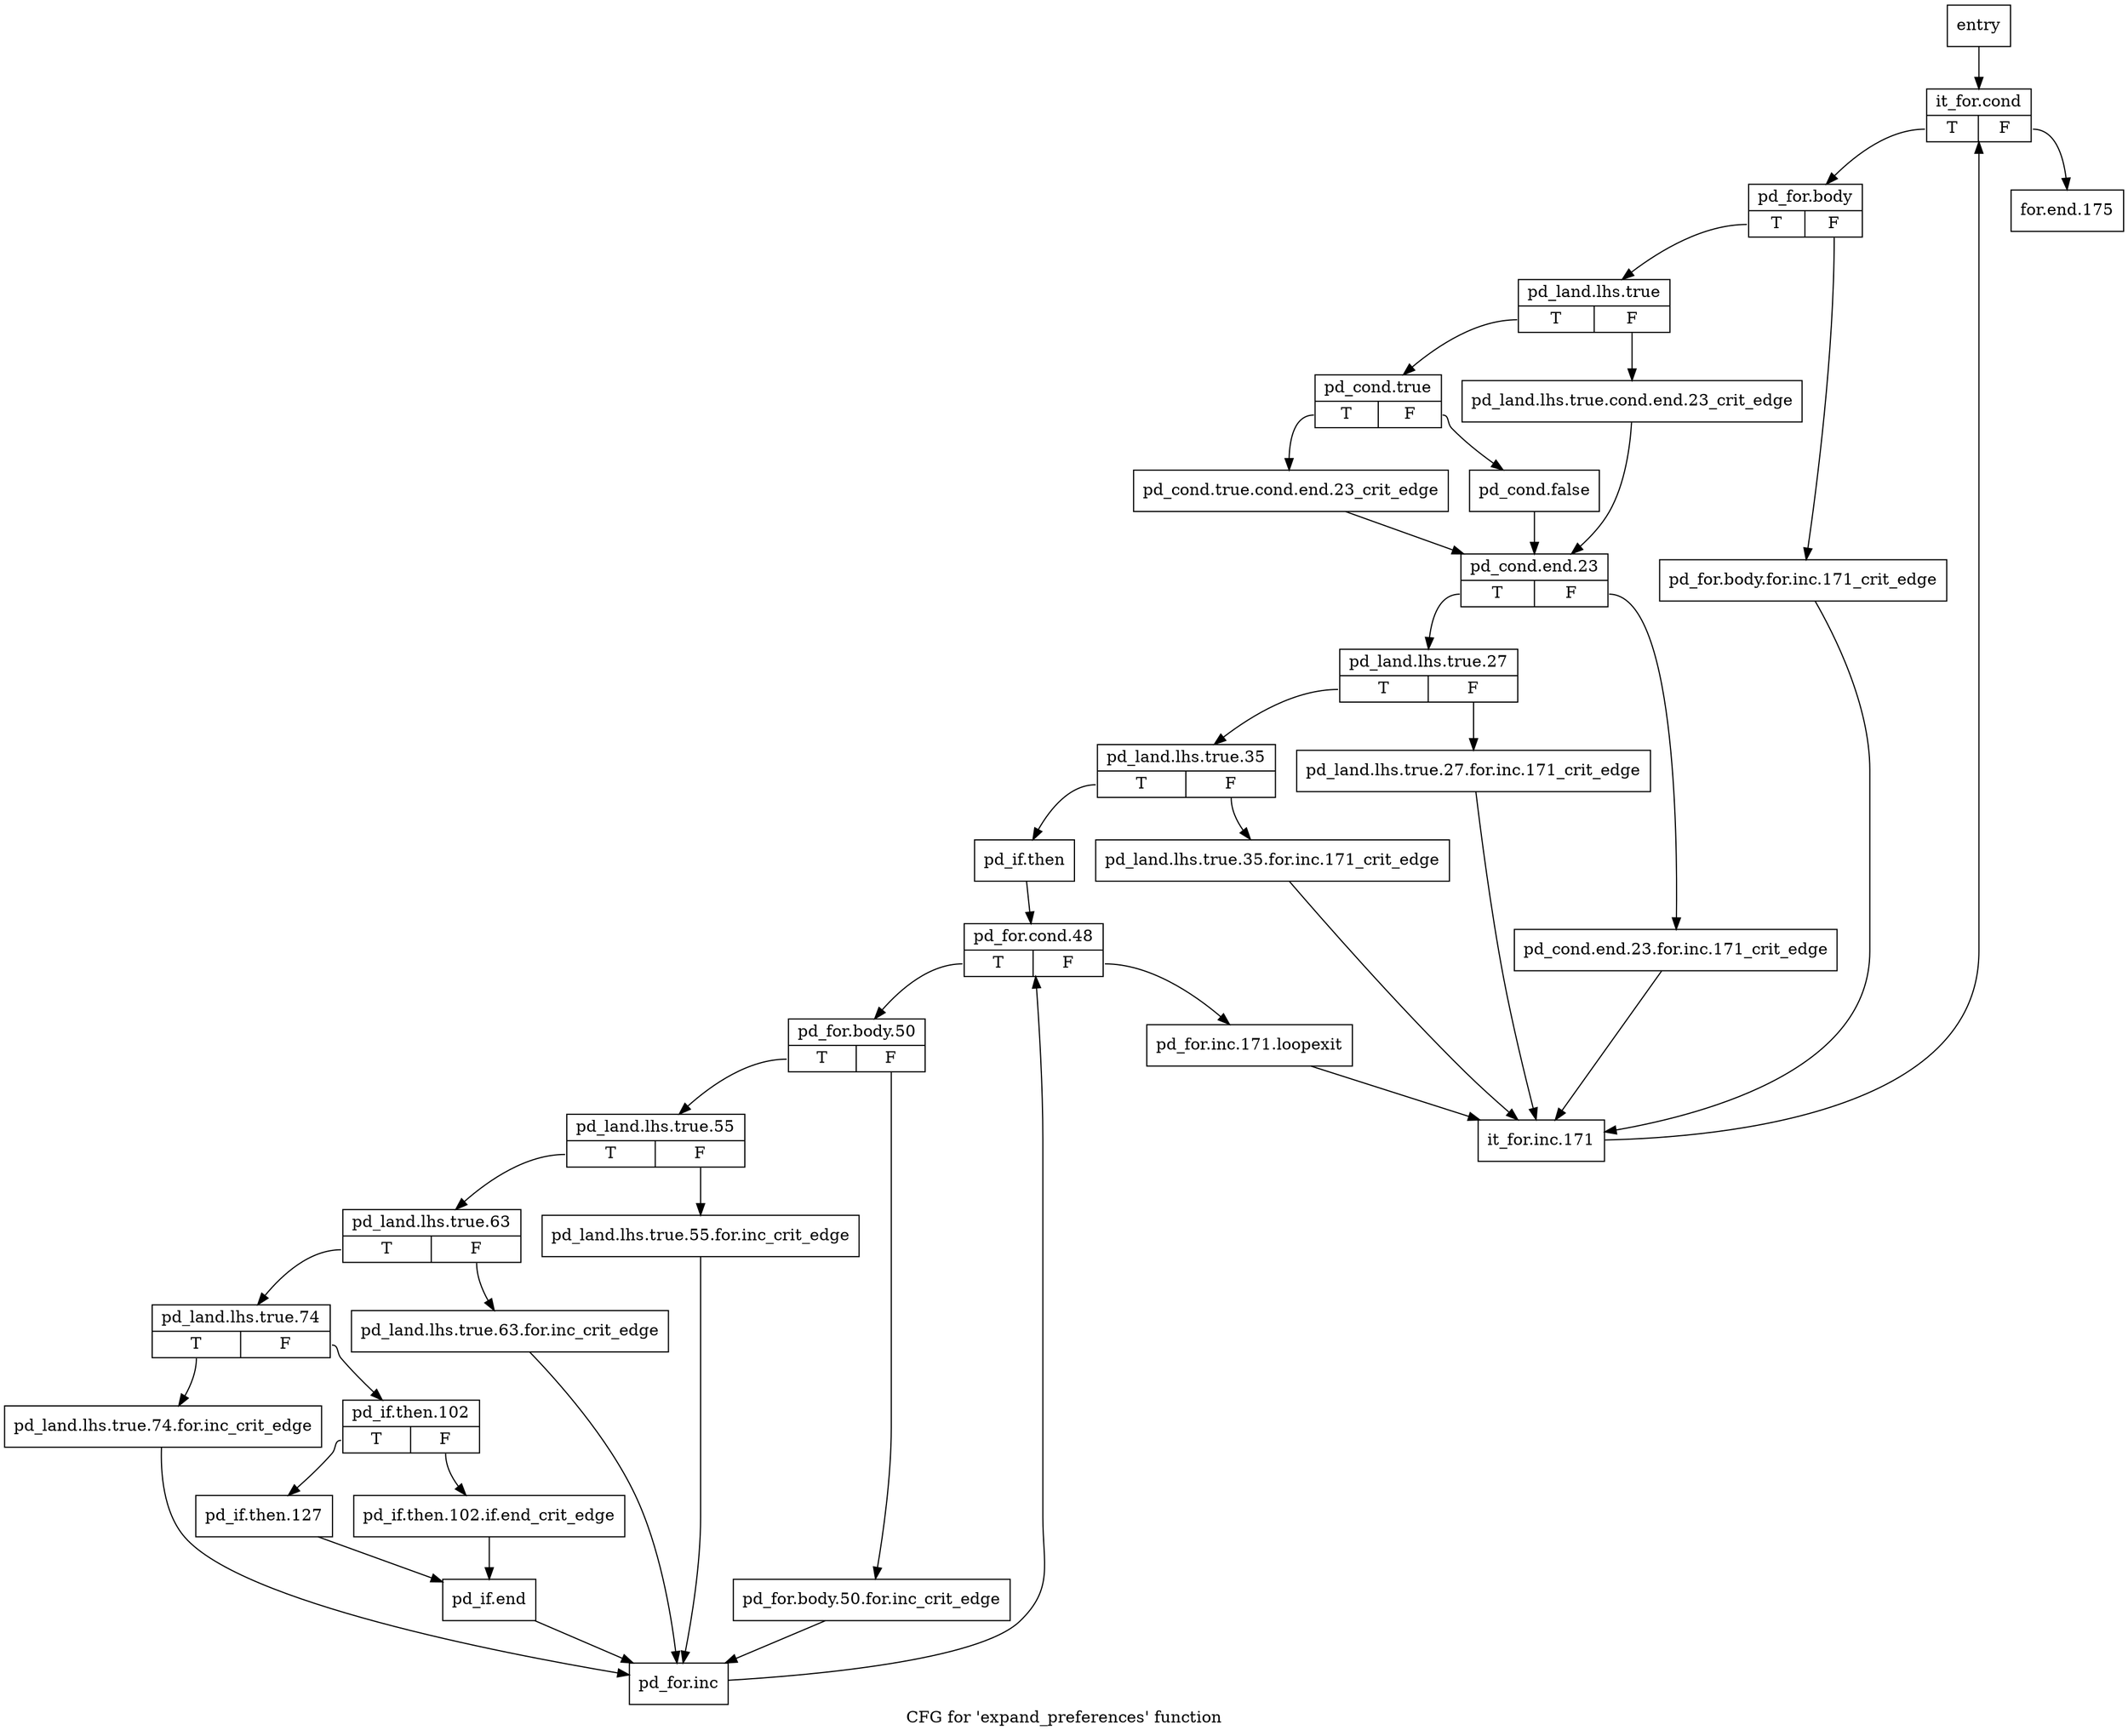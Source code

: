 digraph "CFG for 'expand_preferences' function" {
	label="CFG for 'expand_preferences' function";

	Node0x4fb0540 [shape=record,label="{entry}"];
	Node0x4fb0540 -> Node0x4fb0590;
	Node0x4fb0590 [shape=record,label="{it_for.cond|{<s0>T|<s1>F}}"];
	Node0x4fb0590:s0 -> Node0x4fb05e0;
	Node0x4fb0590:s1 -> Node0x4fb0f40;
	Node0x4fb05e0 [shape=record,label="{pd_for.body|{<s0>T|<s1>F}}"];
	Node0x4fb05e0:s0 -> Node0x4fb0680;
	Node0x4fb05e0:s1 -> Node0x4fb0630;
	Node0x4fb0630 [shape=record,label="{pd_for.body.for.inc.171_crit_edge}"];
	Node0x4fb0630 -> Node0x4fb0ef0;
	Node0x4fb0680 [shape=record,label="{pd_land.lhs.true|{<s0>T|<s1>F}}"];
	Node0x4fb0680:s0 -> Node0x4fb0720;
	Node0x4fb0680:s1 -> Node0x4fb06d0;
	Node0x4fb06d0 [shape=record,label="{pd_land.lhs.true.cond.end.23_crit_edge}"];
	Node0x4fb06d0 -> Node0x4fb0810;
	Node0x4fb0720 [shape=record,label="{pd_cond.true|{<s0>T|<s1>F}}"];
	Node0x4fb0720:s0 -> Node0x4fb0770;
	Node0x4fb0720:s1 -> Node0x4fb07c0;
	Node0x4fb0770 [shape=record,label="{pd_cond.true.cond.end.23_crit_edge}"];
	Node0x4fb0770 -> Node0x4fb0810;
	Node0x4fb07c0 [shape=record,label="{pd_cond.false}"];
	Node0x4fb07c0 -> Node0x4fb0810;
	Node0x4fb0810 [shape=record,label="{pd_cond.end.23|{<s0>T|<s1>F}}"];
	Node0x4fb0810:s0 -> Node0x4fb08b0;
	Node0x4fb0810:s1 -> Node0x4fb0860;
	Node0x4fb0860 [shape=record,label="{pd_cond.end.23.for.inc.171_crit_edge}"];
	Node0x4fb0860 -> Node0x4fb0ef0;
	Node0x4fb08b0 [shape=record,label="{pd_land.lhs.true.27|{<s0>T|<s1>F}}"];
	Node0x4fb08b0:s0 -> Node0x4fb0950;
	Node0x4fb08b0:s1 -> Node0x4fb0900;
	Node0x4fb0900 [shape=record,label="{pd_land.lhs.true.27.for.inc.171_crit_edge}"];
	Node0x4fb0900 -> Node0x4fb0ef0;
	Node0x4fb0950 [shape=record,label="{pd_land.lhs.true.35|{<s0>T|<s1>F}}"];
	Node0x4fb0950:s0 -> Node0x4fb09f0;
	Node0x4fb0950:s1 -> Node0x4fb09a0;
	Node0x4fb09a0 [shape=record,label="{pd_land.lhs.true.35.for.inc.171_crit_edge}"];
	Node0x4fb09a0 -> Node0x4fb0ef0;
	Node0x4fb09f0 [shape=record,label="{pd_if.then}"];
	Node0x4fb09f0 -> Node0x4fb0a40;
	Node0x4fb0a40 [shape=record,label="{pd_for.cond.48|{<s0>T|<s1>F}}"];
	Node0x4fb0a40:s0 -> Node0x4fb0a90;
	Node0x4fb0a40:s1 -> Node0x4fb0ea0;
	Node0x4fb0a90 [shape=record,label="{pd_for.body.50|{<s0>T|<s1>F}}"];
	Node0x4fb0a90:s0 -> Node0x4fb0b30;
	Node0x4fb0a90:s1 -> Node0x4fb0ae0;
	Node0x4fb0ae0 [shape=record,label="{pd_for.body.50.for.inc_crit_edge}"];
	Node0x4fb0ae0 -> Node0x4fb0e50;
	Node0x4fb0b30 [shape=record,label="{pd_land.lhs.true.55|{<s0>T|<s1>F}}"];
	Node0x4fb0b30:s0 -> Node0x4fb0bd0;
	Node0x4fb0b30:s1 -> Node0x4fb0b80;
	Node0x4fb0b80 [shape=record,label="{pd_land.lhs.true.55.for.inc_crit_edge}"];
	Node0x4fb0b80 -> Node0x4fb0e50;
	Node0x4fb0bd0 [shape=record,label="{pd_land.lhs.true.63|{<s0>T|<s1>F}}"];
	Node0x4fb0bd0:s0 -> Node0x4fb0c70;
	Node0x4fb0bd0:s1 -> Node0x4fb0c20;
	Node0x4fb0c20 [shape=record,label="{pd_land.lhs.true.63.for.inc_crit_edge}"];
	Node0x4fb0c20 -> Node0x4fb0e50;
	Node0x4fb0c70 [shape=record,label="{pd_land.lhs.true.74|{<s0>T|<s1>F}}"];
	Node0x4fb0c70:s0 -> Node0x4fb0cc0;
	Node0x4fb0c70:s1 -> Node0x4fb0d10;
	Node0x4fb0cc0 [shape=record,label="{pd_land.lhs.true.74.for.inc_crit_edge}"];
	Node0x4fb0cc0 -> Node0x4fb0e50;
	Node0x4fb0d10 [shape=record,label="{pd_if.then.102|{<s0>T|<s1>F}}"];
	Node0x4fb0d10:s0 -> Node0x4fb0db0;
	Node0x4fb0d10:s1 -> Node0x4fb0d60;
	Node0x4fb0d60 [shape=record,label="{pd_if.then.102.if.end_crit_edge}"];
	Node0x4fb0d60 -> Node0x4fb0e00;
	Node0x4fb0db0 [shape=record,label="{pd_if.then.127}"];
	Node0x4fb0db0 -> Node0x4fb0e00;
	Node0x4fb0e00 [shape=record,label="{pd_if.end}"];
	Node0x4fb0e00 -> Node0x4fb0e50;
	Node0x4fb0e50 [shape=record,label="{pd_for.inc}"];
	Node0x4fb0e50 -> Node0x4fb0a40;
	Node0x4fb0ea0 [shape=record,label="{pd_for.inc.171.loopexit}"];
	Node0x4fb0ea0 -> Node0x4fb0ef0;
	Node0x4fb0ef0 [shape=record,label="{it_for.inc.171}"];
	Node0x4fb0ef0 -> Node0x4fb0590;
	Node0x4fb0f40 [shape=record,label="{for.end.175}"];
}
